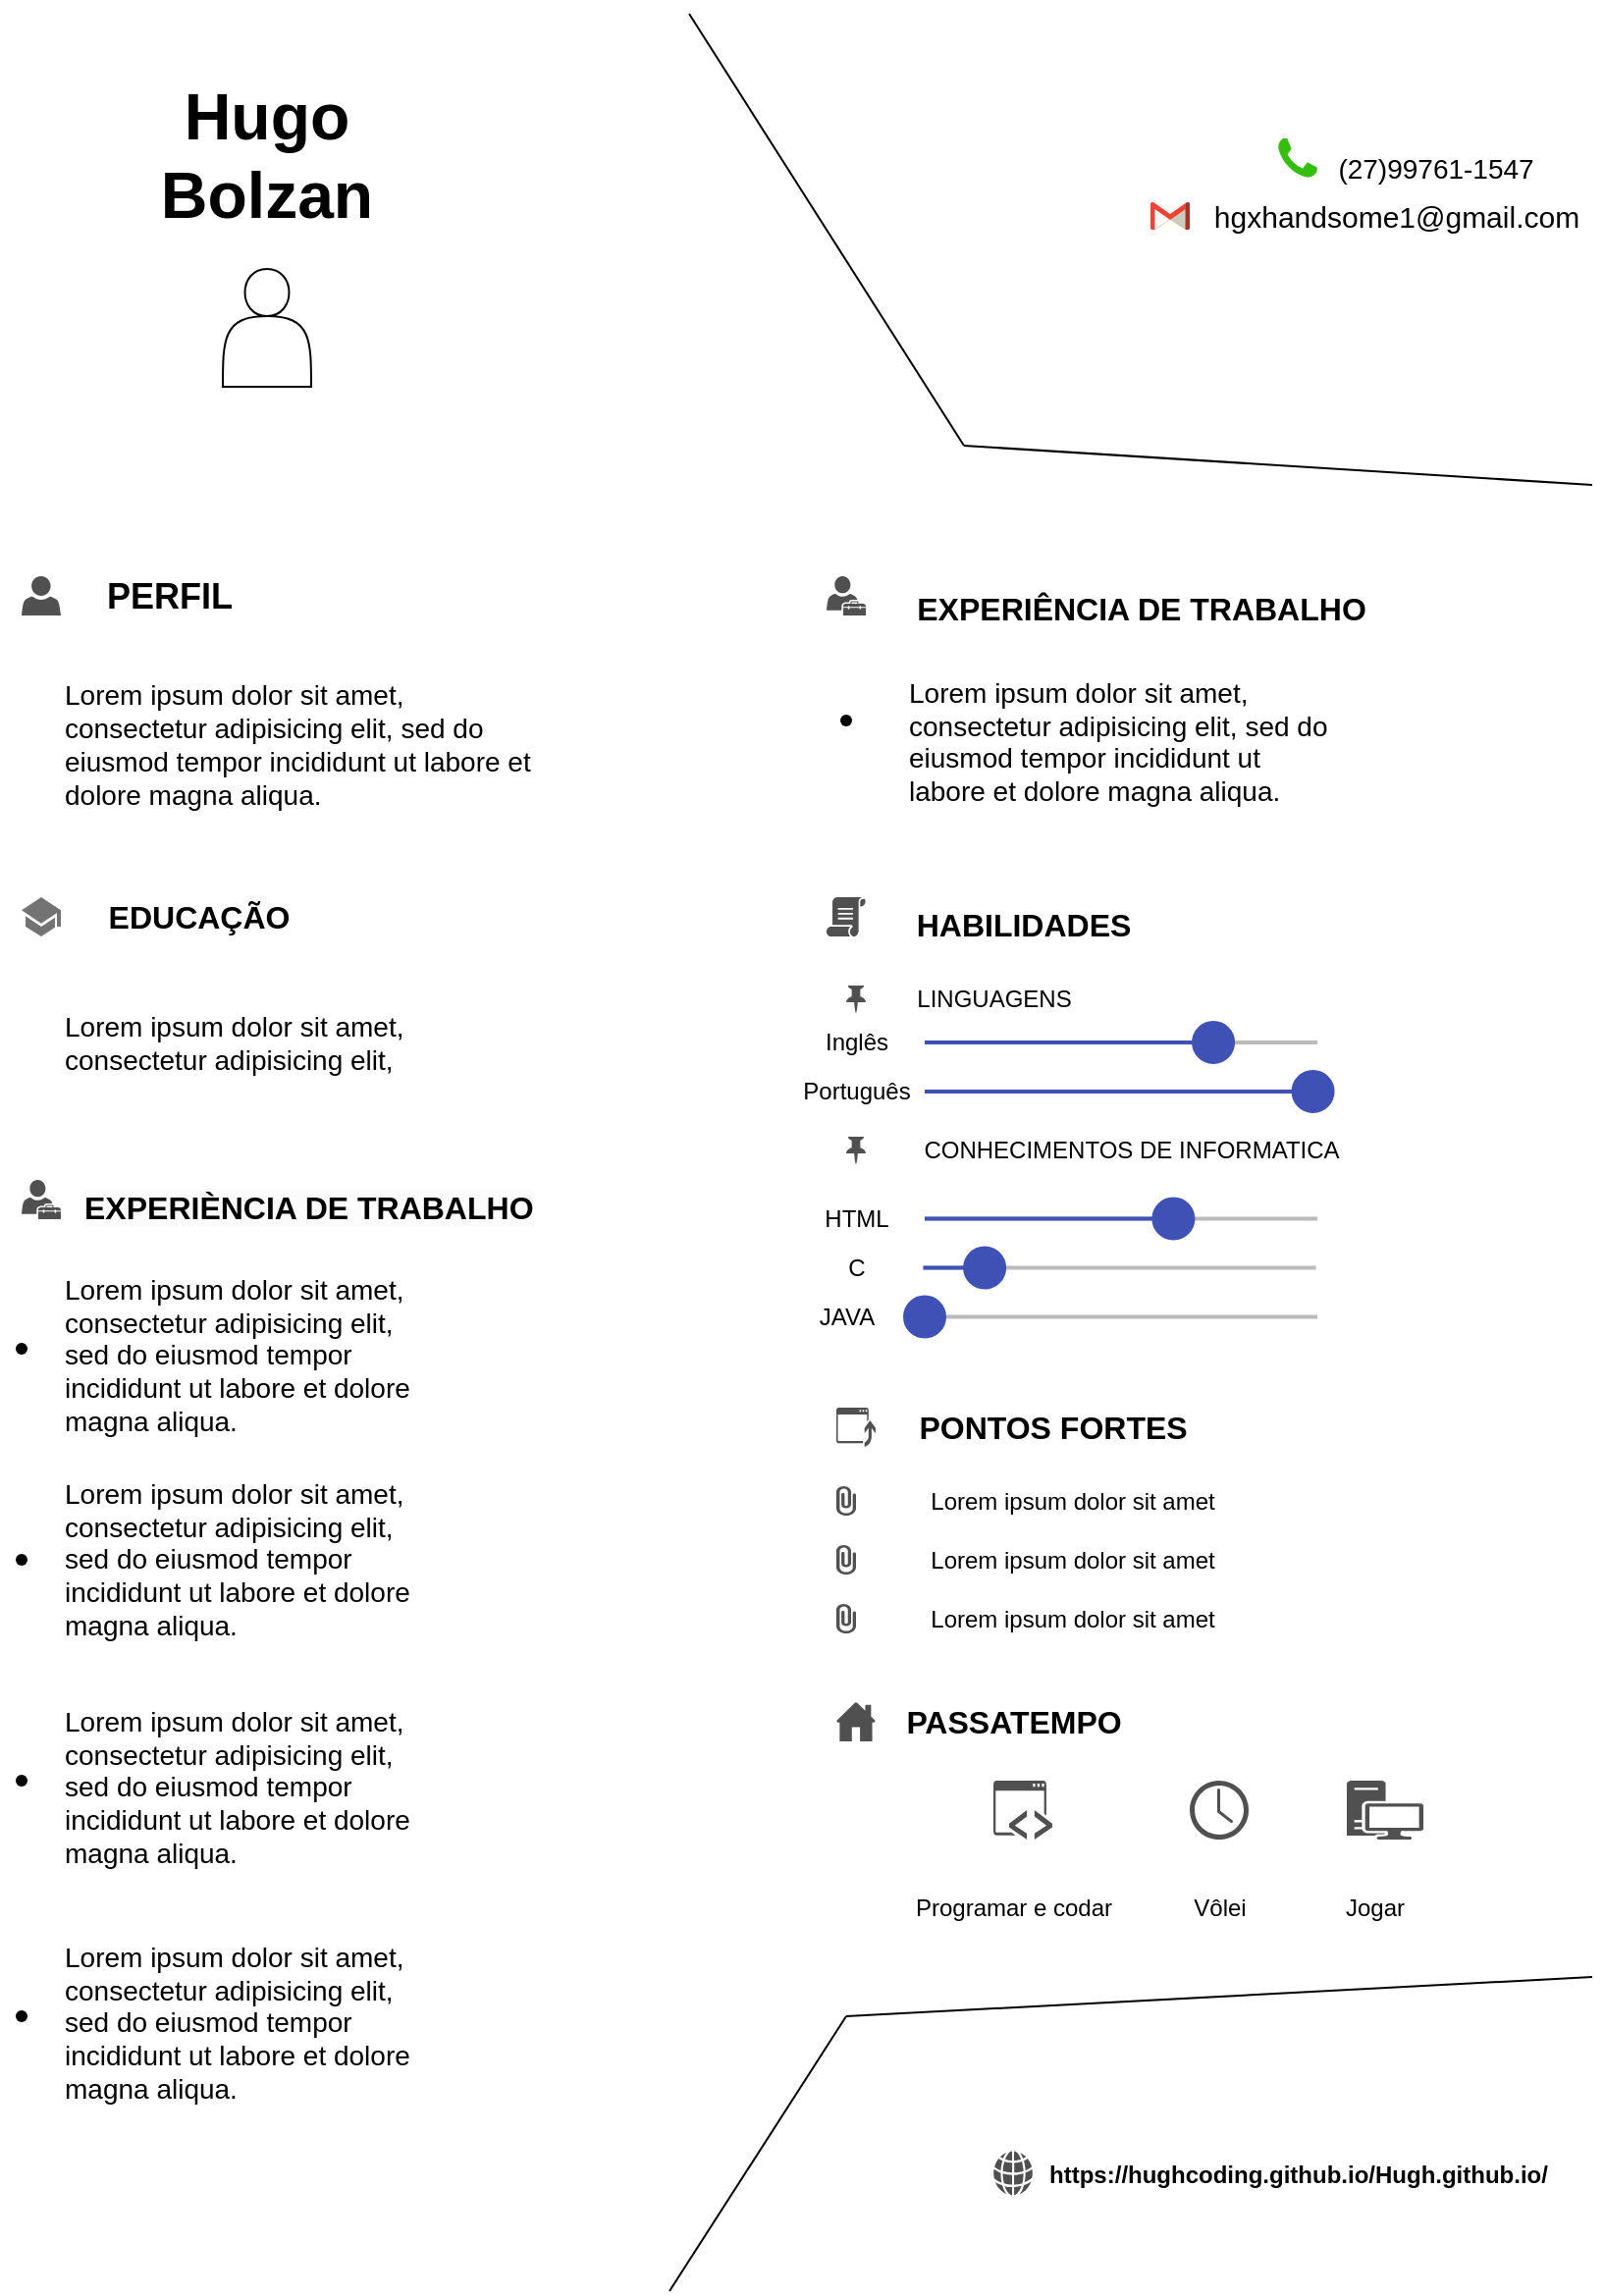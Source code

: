 <mxfile version="24.0.5" type="github">
  <diagram name="Página-1" id="OtJdkd_mgUjUleAWCbfk">
    <mxGraphModel dx="1335" dy="4261" grid="1" gridSize="10" guides="1" tooltips="1" connect="1" arrows="1" fold="1" page="1" pageScale="1" pageWidth="827" pageHeight="1169" math="0" shadow="0">
      <root>
        <mxCell id="0" />
        <mxCell id="1" parent="0" />
        <mxCell id="7JBt_EFhGPmMdVdtHZGK-6" value="&lt;h1 style=&quot;font-size: 33px;&quot;&gt;Hugo Bolzan&lt;/h1&gt;" style="text;align=center;verticalAlign=middle;whiteSpace=wrap;rounded=0;html=1;horizontal=1;" vertex="1" parent="1">
          <mxGeometry x="80" y="-3507" width="130" height="157" as="geometry" />
        </mxCell>
        <mxCell id="7JBt_EFhGPmMdVdtHZGK-13" value="" style="shape=actor;whiteSpace=wrap;html=1;" vertex="1" parent="1">
          <mxGeometry x="122.5" y="-3370" width="45" height="60" as="geometry" />
        </mxCell>
        <mxCell id="7JBt_EFhGPmMdVdtHZGK-21" value="" style="endArrow=none;html=1;rounded=0;" edge="1" parent="1">
          <mxGeometry width="50" height="50" relative="1" as="geometry">
            <mxPoint x="500" y="-3280" as="sourcePoint" />
            <mxPoint x="820" y="-3260" as="targetPoint" />
          </mxGeometry>
        </mxCell>
        <mxCell id="7JBt_EFhGPmMdVdtHZGK-23" value="" style="endArrow=none;html=1;rounded=0;" edge="1" parent="1">
          <mxGeometry width="50" height="50" relative="1" as="geometry">
            <mxPoint x="360" y="-3500" as="sourcePoint" />
            <mxPoint x="500" y="-3280" as="targetPoint" />
          </mxGeometry>
        </mxCell>
        <mxCell id="7JBt_EFhGPmMdVdtHZGK-24" value="(27)99761-1547" style="text;html=1;align=center;verticalAlign=middle;resizable=0;points=[];autosize=1;strokeColor=none;fillColor=none;fontSize=14;" vertex="1" parent="1">
          <mxGeometry x="680" y="-3436.5" width="120" height="30" as="geometry" />
        </mxCell>
        <mxCell id="7JBt_EFhGPmMdVdtHZGK-26" value="&lt;font style=&quot;font-size: 15px;&quot;&gt;hgxhandsome1@gmail.com&lt;/font&gt;" style="text;html=1;align=center;verticalAlign=middle;resizable=0;points=[];autosize=1;strokeColor=none;fillColor=none;" vertex="1" parent="1">
          <mxGeometry x="615" y="-3412" width="210" height="30" as="geometry" />
        </mxCell>
        <mxCell id="7JBt_EFhGPmMdVdtHZGK-28" value="" style="endArrow=none;html=1;rounded=0;" edge="1" parent="1">
          <mxGeometry width="50" height="50" relative="1" as="geometry">
            <mxPoint x="350" y="-2340" as="sourcePoint" />
            <mxPoint x="440" y="-2480" as="targetPoint" />
            <Array as="points" />
          </mxGeometry>
        </mxCell>
        <mxCell id="7JBt_EFhGPmMdVdtHZGK-29" value="" style="endArrow=none;html=1;rounded=0;" edge="1" parent="1">
          <mxGeometry width="50" height="50" relative="1" as="geometry">
            <mxPoint x="440" y="-2480" as="sourcePoint" />
            <mxPoint x="820" y="-2500" as="targetPoint" />
          </mxGeometry>
        </mxCell>
        <mxCell id="7JBt_EFhGPmMdVdtHZGK-30" value="&lt;h3 style=&quot;font-size: 19px;&quot;&gt;&lt;font style=&quot;font-size: 18px;&quot;&gt;PERFIL&lt;/font&gt;&lt;/h3&gt;" style="text;html=1;align=center;verticalAlign=middle;resizable=0;points=[];autosize=1;strokeColor=none;fillColor=none;fontSize=19;" vertex="1" parent="1">
          <mxGeometry x="50" y="-3238.5" width="90" height="70" as="geometry" />
        </mxCell>
        <mxCell id="7JBt_EFhGPmMdVdtHZGK-39" value="&lt;h1 style=&quot;margin-top: 0px; font-size: 14px;&quot;&gt;&lt;span style=&quot;background-color: initial; font-size: 14px; font-weight: normal;&quot;&gt;Lorem ipsum dolor sit amet, consectetur adipisicing elit, sed do eiusmod tempor incididunt ut labore et dolore magna aliqua.&lt;/span&gt;&lt;br style=&quot;font-size: 14px;&quot;&gt;&lt;/h1&gt;" style="text;html=1;whiteSpace=wrap;overflow=hidden;rounded=0;verticalAlign=middle;align=left;fontSize=14;" vertex="1" parent="1">
          <mxGeometry x="40" y="-3183.5" width="250" height="120" as="geometry" />
        </mxCell>
        <mxCell id="7JBt_EFhGPmMdVdtHZGK-45" value="" style="html=1;dashed=0;aspect=fixed;verticalLabelPosition=bottom;verticalAlign=top;align=center;shape=mxgraph.gmdl.education;strokeColor=none;fillColor=#737373;shadow=0;sketch=0;" vertex="1" parent="1">
          <mxGeometry x="20" y="-3050" width="20" height="20" as="geometry" />
        </mxCell>
        <mxCell id="7JBt_EFhGPmMdVdtHZGK-46" value="&lt;h3&gt;&lt;font style=&quot;font-size: 16px;&quot;&gt;EDUCAÇÃO&lt;/font&gt;&lt;/h3&gt;" style="text;html=1;align=center;verticalAlign=middle;resizable=0;points=[];autosize=1;strokeColor=none;fillColor=none;" vertex="1" parent="1">
          <mxGeometry x="50" y="-3070" width="120" height="60" as="geometry" />
        </mxCell>
        <mxCell id="7JBt_EFhGPmMdVdtHZGK-48" value="&lt;h4 style=&quot;line-height: 100%;&quot;&gt;&lt;span style=&quot;background-color: initial;&quot;&gt;&lt;font style=&quot;font-size: 12px;&quot;&gt;https://hughcoding.github.io/Hugh.github.io/&lt;/font&gt;&lt;/span&gt;&lt;/h4&gt;" style="text;html=1;align=center;verticalAlign=middle;resizable=0;points=[];autosize=1;strokeColor=none;fillColor=none;fontSize=13;" vertex="1" parent="1">
          <mxGeometry x="530" y="-2430" width="280" height="60" as="geometry" />
        </mxCell>
        <mxCell id="7JBt_EFhGPmMdVdtHZGK-51" value="" style="dashed=0;outlineConnect=0;html=1;align=center;labelPosition=center;verticalLabelPosition=bottom;verticalAlign=top;shape=mxgraph.weblogos.gmail" vertex="1" parent="1">
          <mxGeometry x="595" y="-3404" width="20" height="14" as="geometry" />
        </mxCell>
        <mxCell id="7JBt_EFhGPmMdVdtHZGK-52" value="" style="dashed=0;outlineConnect=0;html=1;align=center;labelPosition=center;verticalLabelPosition=bottom;verticalAlign=top;shape=mxgraph.weblogos.phone;fillColor=#36BE0F;strokeColor=none" vertex="1" parent="1">
          <mxGeometry x="660" y="-3436.5" width="20" height="20" as="geometry" />
        </mxCell>
        <mxCell id="7JBt_EFhGPmMdVdtHZGK-54" value="&lt;h1 style=&quot;margin-top: 0px; font-size: 14px;&quot;&gt;&lt;br style=&quot;font-size: 14px;&quot;&gt;&lt;/h1&gt;&lt;p style=&quot;font-size: 14px;&quot;&gt;Lorem ipsum dolor sit amet, consectetur adipisicing elit,&lt;/p&gt;" style="text;html=1;whiteSpace=wrap;overflow=hidden;rounded=0;fontSize=14;" vertex="1" parent="1">
          <mxGeometry x="40" y="-3030" width="250" height="110" as="geometry" />
        </mxCell>
        <mxCell id="7JBt_EFhGPmMdVdtHZGK-55" value="" style="sketch=0;pointerEvents=1;shadow=0;dashed=0;html=1;strokeColor=none;fillColor=#505050;labelPosition=center;verticalLabelPosition=bottom;verticalAlign=top;outlineConnect=0;align=center;shape=mxgraph.office.concepts.globe_internet;fontSize=6;" vertex="1" parent="1">
          <mxGeometry x="515" y="-2411.25" width="20" height="22.5" as="geometry" />
        </mxCell>
        <mxCell id="7JBt_EFhGPmMdVdtHZGK-59" value="" style="sketch=0;pointerEvents=1;shadow=0;dashed=0;html=1;strokeColor=none;fillColor=#505050;labelPosition=center;verticalLabelPosition=bottom;verticalAlign=top;outlineConnect=0;align=center;shape=mxgraph.office.users.user;" vertex="1" parent="1">
          <mxGeometry x="20" y="-3213.5" width="20" height="20" as="geometry" />
        </mxCell>
        <mxCell id="7JBt_EFhGPmMdVdtHZGK-61" value="" style="sketch=0;pointerEvents=1;shadow=0;dashed=0;html=1;strokeColor=none;fillColor=#505050;labelPosition=center;verticalLabelPosition=bottom;verticalAlign=top;outlineConnect=0;align=center;shape=mxgraph.office.users.tenant_admin;" vertex="1" parent="1">
          <mxGeometry x="430" y="-3213.5" width="20" height="20" as="geometry" />
        </mxCell>
        <mxCell id="7JBt_EFhGPmMdVdtHZGK-62" value="&lt;h3 style=&quot;font-size: 16px;&quot;&gt;EXPERIÊNCIA DE TRABALHO&lt;/h3&gt;" style="text;html=1;align=center;verticalAlign=middle;resizable=0;points=[];autosize=1;strokeColor=none;fillColor=none;fontSize=16;" vertex="1" parent="1">
          <mxGeometry x="465" y="-3227" width="250" height="60" as="geometry" />
        </mxCell>
        <mxCell id="7JBt_EFhGPmMdVdtHZGK-64" value="" style="sketch=0;pointerEvents=1;shadow=0;dashed=0;html=1;strokeColor=none;fillColor=#505050;labelPosition=center;verticalLabelPosition=bottom;verticalAlign=top;outlineConnect=0;align=center;shape=mxgraph.office.concepts.script;" vertex="1" parent="1">
          <mxGeometry x="430" y="-3050" width="20" height="20" as="geometry" />
        </mxCell>
        <mxCell id="7JBt_EFhGPmMdVdtHZGK-66" value="&lt;h1 style=&quot;margin-top: 0px; font-size: 14px;&quot;&gt;&lt;br style=&quot;font-size: 14px;&quot;&gt;&lt;/h1&gt;&lt;p style=&quot;font-size: 14px;&quot;&gt;Lorem ipsum dolor sit amet, consectetur adipisicing elit, sed do eiusmod tempor incididunt ut labore et dolore magna aliqua.&lt;/p&gt;" style="text;html=1;whiteSpace=wrap;overflow=hidden;rounded=0;fontSize=14;" vertex="1" parent="1">
          <mxGeometry x="470" y="-3200" width="218.5" height="120" as="geometry" />
        </mxCell>
        <mxCell id="7JBt_EFhGPmMdVdtHZGK-67" value="" style="shape=waypoint;sketch=0;fillStyle=solid;size=6;pointerEvents=1;points=[];fillColor=none;resizable=0;rotatable=0;perimeter=centerPerimeter;snapToPoint=1;" vertex="1" parent="1">
          <mxGeometry x="430" y="-3150" width="20" height="20" as="geometry" />
        </mxCell>
        <mxCell id="7JBt_EFhGPmMdVdtHZGK-68" value="&lt;h3&gt;&lt;font style=&quot;font-size: 16px;&quot;&gt;HABILIDADES&lt;/font&gt;&lt;/h3&gt;" style="text;html=1;align=center;verticalAlign=middle;resizable=0;points=[];autosize=1;strokeColor=none;fillColor=none;" vertex="1" parent="1">
          <mxGeometry x="465" y="-3066.25" width="130" height="60" as="geometry" />
        </mxCell>
        <mxCell id="7JBt_EFhGPmMdVdtHZGK-74" value="" style="dashed=0;verticalLabelPosition=bottom;verticalAlign=top;align=center;shape=mxgraph.gmdl.slider2;barPos=73.52;strokeColor=#3F51B5;opacity=100;strokeWidth=2;fillColor=#3F51B5;handleSize=20;shadow=0;html=1;" vertex="1" parent="1">
          <mxGeometry x="480" y="-2986" width="200" height="20" as="geometry" />
        </mxCell>
        <mxCell id="7JBt_EFhGPmMdVdtHZGK-77" value="LINGUAGENS" style="text;html=1;align=center;verticalAlign=middle;resizable=0;points=[];autosize=1;strokeColor=none;fillColor=none;" vertex="1" parent="1">
          <mxGeometry x="465" y="-3013" width="100" height="30" as="geometry" />
        </mxCell>
        <mxCell id="7JBt_EFhGPmMdVdtHZGK-83" value="" style="sketch=0;pointerEvents=1;shadow=0;dashed=0;html=1;strokeColor=none;fillColor=#505050;labelPosition=center;verticalLabelPosition=bottom;verticalAlign=top;outlineConnect=0;align=center;shape=mxgraph.office.concepts.pin;" vertex="1" parent="1">
          <mxGeometry x="440" y="-3005" width="10" height="14" as="geometry" />
        </mxCell>
        <mxCell id="7JBt_EFhGPmMdVdtHZGK-84" value="Inglês" style="text;html=1;align=center;verticalAlign=middle;resizable=0;points=[];autosize=1;strokeColor=none;fillColor=none;" vertex="1" parent="1">
          <mxGeometry x="415" y="-2991" width="60" height="30" as="geometry" />
        </mxCell>
        <mxCell id="7JBt_EFhGPmMdVdtHZGK-85" value="Português" style="text;html=1;align=center;verticalAlign=middle;resizable=0;points=[];autosize=1;strokeColor=none;fillColor=none;" vertex="1" parent="1">
          <mxGeometry x="405" y="-2966" width="80" height="30" as="geometry" />
        </mxCell>
        <mxCell id="7JBt_EFhGPmMdVdtHZGK-87" value="" style="dashed=0;verticalLabelPosition=bottom;verticalAlign=top;align=center;shape=mxgraph.gmdl.slider2;barPos=98.89;strokeColor=#3F51B5;opacity=100;strokeWidth=2;fillColor=#3F51B5;handleSize=20;shadow=0;html=1;" vertex="1" parent="1">
          <mxGeometry x="480" y="-2961" width="200" height="20" as="geometry" />
        </mxCell>
        <mxCell id="7JBt_EFhGPmMdVdtHZGK-89" value="CONHECIMENTOS DE INFORMATICA" style="text;html=1;align=center;verticalAlign=middle;resizable=0;points=[];autosize=1;strokeColor=none;fillColor=none;" vertex="1" parent="1">
          <mxGeometry x="470" y="-2936" width="230" height="30" as="geometry" />
        </mxCell>
        <mxCell id="7JBt_EFhGPmMdVdtHZGK-91" value="" style="sketch=0;pointerEvents=1;shadow=0;dashed=0;html=1;strokeColor=none;fillColor=#505050;labelPosition=center;verticalLabelPosition=bottom;verticalAlign=top;outlineConnect=0;align=center;shape=mxgraph.office.concepts.pin;" vertex="1" parent="1">
          <mxGeometry x="440" y="-2928" width="10" height="14" as="geometry" />
        </mxCell>
        <mxCell id="7JBt_EFhGPmMdVdtHZGK-93" value="" style="dashed=0;verticalLabelPosition=bottom;verticalAlign=top;align=center;shape=mxgraph.gmdl.slider2;barPos=63.34;strokeColor=#3F51B5;opacity=100;strokeWidth=2;fillColor=#3F51B5;handleSize=20;shadow=0;html=1;" vertex="1" parent="1">
          <mxGeometry x="480" y="-2896.25" width="200" height="20" as="geometry" />
        </mxCell>
        <mxCell id="7JBt_EFhGPmMdVdtHZGK-94" value="HTML" style="text;html=1;align=center;verticalAlign=middle;resizable=0;points=[];autosize=1;strokeColor=none;fillColor=none;" vertex="1" parent="1">
          <mxGeometry x="415" y="-2901.25" width="60" height="30" as="geometry" />
        </mxCell>
        <mxCell id="7JBt_EFhGPmMdVdtHZGK-95" value="C" style="text;html=1;align=center;verticalAlign=middle;resizable=0;points=[];autosize=1;strokeColor=none;fillColor=none;" vertex="1" parent="1">
          <mxGeometry x="430" y="-2876" width="30" height="30" as="geometry" />
        </mxCell>
        <mxCell id="7JBt_EFhGPmMdVdtHZGK-96" value="JAVA" style="text;html=1;align=center;verticalAlign=middle;resizable=0;points=[];autosize=1;strokeColor=none;fillColor=none;" vertex="1" parent="1">
          <mxGeometry x="415" y="-2851.25" width="50" height="30" as="geometry" />
        </mxCell>
        <mxCell id="7JBt_EFhGPmMdVdtHZGK-97" value="" style="dashed=0;verticalLabelPosition=bottom;verticalAlign=top;align=center;shape=mxgraph.gmdl.slider2;barPos=15.65;strokeColor=#3F51B5;opacity=100;strokeWidth=2;fillColor=#3F51B5;handleSize=20;shadow=0;html=1;" vertex="1" parent="1">
          <mxGeometry x="479.25" y="-2871.25" width="200" height="20" as="geometry" />
        </mxCell>
        <mxCell id="7JBt_EFhGPmMdVdtHZGK-98" value="" style="dashed=0;verticalLabelPosition=bottom;verticalAlign=top;align=center;shape=mxgraph.gmdl.slider2;barPos=0;strokeColor=#3F51B5;opacity=100;strokeWidth=2;fillColor=#3F51B5;handleSize=20;shadow=0;html=1;" vertex="1" parent="1">
          <mxGeometry x="480" y="-2846.25" width="200" height="20" as="geometry" />
        </mxCell>
        <mxCell id="7JBt_EFhGPmMdVdtHZGK-99" value="" style="sketch=0;pointerEvents=1;shadow=0;dashed=0;html=1;strokeColor=none;fillColor=#505050;labelPosition=center;verticalLabelPosition=bottom;verticalAlign=top;outlineConnect=0;align=center;shape=mxgraph.office.concepts.upgrade_application;" vertex="1" parent="1">
          <mxGeometry x="435" y="-2790" width="20" height="20" as="geometry" />
        </mxCell>
        <mxCell id="7JBt_EFhGPmMdVdtHZGK-102" value="&lt;h3&gt;&lt;font style=&quot;font-size: 16px;&quot;&gt;PONTOS FORTES&lt;/font&gt;&lt;/h3&gt;" style="text;html=1;align=center;verticalAlign=middle;resizable=0;points=[];autosize=1;strokeColor=none;fillColor=none;" vertex="1" parent="1">
          <mxGeometry x="465" y="-2810" width="160" height="60" as="geometry" />
        </mxCell>
        <mxCell id="7JBt_EFhGPmMdVdtHZGK-103" value="" style="sketch=0;pointerEvents=1;shadow=0;dashed=0;html=1;strokeColor=none;fillColor=#505050;labelPosition=center;verticalLabelPosition=bottom;verticalAlign=top;outlineConnect=0;align=center;shape=mxgraph.office.concepts.attachment;" vertex="1" parent="1">
          <mxGeometry x="435" y="-2750" width="10" height="15" as="geometry" />
        </mxCell>
        <mxCell id="7JBt_EFhGPmMdVdtHZGK-104" value="" style="sketch=0;pointerEvents=1;shadow=0;dashed=0;html=1;strokeColor=none;fillColor=#505050;labelPosition=center;verticalLabelPosition=bottom;verticalAlign=top;outlineConnect=0;align=center;shape=mxgraph.office.concepts.attachment;" vertex="1" parent="1">
          <mxGeometry x="435" y="-2690" width="10" height="15" as="geometry" />
        </mxCell>
        <mxCell id="7JBt_EFhGPmMdVdtHZGK-105" value="" style="sketch=0;pointerEvents=1;shadow=0;dashed=0;html=1;strokeColor=none;fillColor=#505050;labelPosition=center;verticalLabelPosition=bottom;verticalAlign=top;outlineConnect=0;align=center;shape=mxgraph.office.concepts.attachment;" vertex="1" parent="1">
          <mxGeometry x="435" y="-2720" width="10" height="15" as="geometry" />
        </mxCell>
        <mxCell id="7JBt_EFhGPmMdVdtHZGK-108" value="Lorem ipsum dolor sit amet" style="text;html=1;align=center;verticalAlign=middle;resizable=0;points=[];autosize=1;strokeColor=none;fillColor=none;" vertex="1" parent="1">
          <mxGeometry x="470" y="-2697.5" width="170" height="30" as="geometry" />
        </mxCell>
        <mxCell id="7JBt_EFhGPmMdVdtHZGK-109" value="Lorem ipsum dolor sit amet" style="text;html=1;align=center;verticalAlign=middle;resizable=0;points=[];autosize=1;strokeColor=none;fillColor=none;" vertex="1" parent="1">
          <mxGeometry x="470" y="-2727.5" width="170" height="30" as="geometry" />
        </mxCell>
        <mxCell id="7JBt_EFhGPmMdVdtHZGK-110" value="Lorem ipsum dolor sit amet" style="text;html=1;align=center;verticalAlign=middle;resizable=0;points=[];autosize=1;strokeColor=none;fillColor=none;" vertex="1" parent="1">
          <mxGeometry x="470" y="-2757.5" width="170" height="30" as="geometry" />
        </mxCell>
        <mxCell id="7JBt_EFhGPmMdVdtHZGK-111" value="" style="sketch=0;pointerEvents=1;shadow=0;dashed=0;html=1;strokeColor=none;fillColor=#505050;labelPosition=center;verticalLabelPosition=bottom;verticalAlign=top;outlineConnect=0;align=center;shape=mxgraph.office.concepts.home;" vertex="1" parent="1">
          <mxGeometry x="435" y="-2640" width="20" height="20" as="geometry" />
        </mxCell>
        <mxCell id="7JBt_EFhGPmMdVdtHZGK-112" value="&lt;h3&gt;&lt;font style=&quot;font-size: 16px;&quot;&gt;PASSATEMPO&lt;/font&gt;&lt;/h3&gt;" style="text;html=1;align=center;verticalAlign=middle;resizable=0;points=[];autosize=1;strokeColor=none;fillColor=none;" vertex="1" parent="1">
          <mxGeometry x="460" y="-2660" width="130" height="60" as="geometry" />
        </mxCell>
        <mxCell id="7JBt_EFhGPmMdVdtHZGK-113" value="" style="sketch=0;pointerEvents=1;shadow=0;dashed=0;html=1;strokeColor=none;fillColor=#505050;labelPosition=center;verticalLabelPosition=bottom;verticalAlign=top;outlineConnect=0;align=center;shape=mxgraph.office.concepts.application_hybrid;" vertex="1" parent="1">
          <mxGeometry x="515" y="-2600" width="30" height="30" as="geometry" />
        </mxCell>
        <mxCell id="7JBt_EFhGPmMdVdtHZGK-114" value="Programar e codar" style="text;html=1;align=center;verticalAlign=middle;resizable=0;points=[];autosize=1;strokeColor=none;fillColor=none;" vertex="1" parent="1">
          <mxGeometry x="465" y="-2550" width="120" height="30" as="geometry" />
        </mxCell>
        <mxCell id="7JBt_EFhGPmMdVdtHZGK-115" value="" style="sketch=0;pointerEvents=1;shadow=0;dashed=0;html=1;strokeColor=none;fillColor=#505050;labelPosition=center;verticalLabelPosition=bottom;verticalAlign=top;outlineConnect=0;align=center;shape=mxgraph.office.devices.workstation;" vertex="1" parent="1">
          <mxGeometry x="695" y="-2600" width="39" height="30" as="geometry" />
        </mxCell>
        <mxCell id="7JBt_EFhGPmMdVdtHZGK-116" value="" style="sketch=0;pointerEvents=1;shadow=0;dashed=0;html=1;strokeColor=none;fillColor=#505050;labelPosition=center;verticalLabelPosition=bottom;verticalAlign=top;outlineConnect=0;align=center;shape=mxgraph.office.concepts.clock;" vertex="1" parent="1">
          <mxGeometry x="615" y="-2600" width="30" height="30" as="geometry" />
        </mxCell>
        <mxCell id="7JBt_EFhGPmMdVdtHZGK-117" value="Vôlei" style="text;html=1;align=center;verticalAlign=middle;resizable=0;points=[];autosize=1;strokeColor=none;fillColor=none;" vertex="1" parent="1">
          <mxGeometry x="605" y="-2550" width="50" height="30" as="geometry" />
        </mxCell>
        <mxCell id="7JBt_EFhGPmMdVdtHZGK-118" value="Jogar" style="text;html=1;align=center;verticalAlign=middle;resizable=0;points=[];autosize=1;strokeColor=none;fillColor=none;" vertex="1" parent="1">
          <mxGeometry x="684" y="-2550" width="50" height="30" as="geometry" />
        </mxCell>
        <mxCell id="7JBt_EFhGPmMdVdtHZGK-119" value="" style="sketch=0;pointerEvents=1;shadow=0;dashed=0;html=1;strokeColor=none;fillColor=#505050;labelPosition=center;verticalLabelPosition=bottom;verticalAlign=top;outlineConnect=0;align=center;shape=mxgraph.office.users.tenant_admin;" vertex="1" parent="1">
          <mxGeometry x="20" y="-2906" width="20" height="20" as="geometry" />
        </mxCell>
        <mxCell id="7JBt_EFhGPmMdVdtHZGK-120" value="&lt;h3 style=&quot;color: rgb(0, 0, 0); font-family: Helvetica; font-style: normal; font-variant-ligatures: normal; font-variant-caps: normal; letter-spacing: normal; orphans: 2; text-align: center; text-indent: 0px; text-transform: none; widows: 2; word-spacing: 0px; -webkit-text-stroke-width: 0px; white-space: nowrap; background-color: rgb(251, 251, 251); text-decoration-thickness: initial; text-decoration-style: initial; text-decoration-color: initial;&quot;&gt;&lt;span style=&quot;font-size: 16px;&quot;&gt;EXPERIÈNCIA DE TRABALHO&lt;/span&gt;&lt;/h3&gt;" style="text;whiteSpace=wrap;html=1;" vertex="1" parent="1">
          <mxGeometry x="50" y="-2922" width="130" height="70" as="geometry" />
        </mxCell>
        <mxCell id="7JBt_EFhGPmMdVdtHZGK-123" value="&lt;h1 style=&quot;margin-top: 0px;&quot;&gt;&lt;br&gt;&lt;/h1&gt;&lt;p style=&quot;font-size: 14px;&quot;&gt;Lorem ipsum dolor sit amet, consectetur adipisicing elit, sed do eiusmod tempor incididunt ut labore et dolore magna aliqua.&lt;/p&gt;" style="text;html=1;whiteSpace=wrap;overflow=hidden;rounded=0;" vertex="1" parent="1">
          <mxGeometry x="40" y="-2910" width="180" height="140" as="geometry" />
        </mxCell>
        <mxCell id="7JBt_EFhGPmMdVdtHZGK-124" value="" style="shape=waypoint;sketch=0;fillStyle=solid;size=6;pointerEvents=1;points=[];fillColor=none;resizable=0;rotatable=0;perimeter=centerPerimeter;snapToPoint=1;" vertex="1" parent="1">
          <mxGeometry x="10" y="-2830" width="20" height="20" as="geometry" />
        </mxCell>
        <mxCell id="7JBt_EFhGPmMdVdtHZGK-125" value="" style="shape=waypoint;sketch=0;fillStyle=solid;size=6;pointerEvents=1;points=[];fillColor=none;resizable=0;rotatable=0;perimeter=centerPerimeter;snapToPoint=1;" vertex="1" parent="1">
          <mxGeometry x="10" y="-2722.5" width="20" height="20" as="geometry" />
        </mxCell>
        <mxCell id="7JBt_EFhGPmMdVdtHZGK-127" value="&lt;h1 style=&quot;margin-top: 0px;&quot;&gt;&lt;br&gt;&lt;/h1&gt;&lt;p style=&quot;font-size: 14px;&quot;&gt;Lorem ipsum dolor sit amet, consectetur adipisicing elit, sed do eiusmod tempor incididunt ut labore et dolore magna aliqua.&lt;/p&gt;" style="text;html=1;whiteSpace=wrap;overflow=hidden;rounded=0;" vertex="1" parent="1">
          <mxGeometry x="40" y="-2806.25" width="180" height="140" as="geometry" />
        </mxCell>
        <mxCell id="7JBt_EFhGPmMdVdtHZGK-128" value="" style="shape=waypoint;sketch=0;fillStyle=solid;size=6;pointerEvents=1;points=[];fillColor=none;resizable=0;rotatable=0;perimeter=centerPerimeter;snapToPoint=1;" vertex="1" parent="1">
          <mxGeometry x="10" y="-2610" width="20" height="20" as="geometry" />
        </mxCell>
        <mxCell id="7JBt_EFhGPmMdVdtHZGK-129" value="&lt;h1 style=&quot;margin-top: 0px;&quot;&gt;&lt;br&gt;&lt;/h1&gt;&lt;p style=&quot;font-size: 14px;&quot;&gt;Lorem ipsum dolor sit amet, consectetur adipisicing elit, sed do eiusmod tempor incididunt ut labore et dolore magna aliqua.&lt;/p&gt;" style="text;html=1;whiteSpace=wrap;overflow=hidden;rounded=0;" vertex="1" parent="1">
          <mxGeometry x="40" y="-2690" width="180" height="140" as="geometry" />
        </mxCell>
        <mxCell id="7JBt_EFhGPmMdVdtHZGK-130" value="" style="shape=waypoint;sketch=0;fillStyle=solid;size=6;pointerEvents=1;points=[];fillColor=none;resizable=0;rotatable=0;perimeter=centerPerimeter;snapToPoint=1;" vertex="1" parent="1">
          <mxGeometry x="10" y="-2490" width="20" height="20" as="geometry" />
        </mxCell>
        <mxCell id="7JBt_EFhGPmMdVdtHZGK-131" value="&lt;h1 style=&quot;margin-top: 0px;&quot;&gt;&lt;br&gt;&lt;/h1&gt;&lt;p style=&quot;font-size: 14px;&quot;&gt;Lorem ipsum dolor sit amet, consectetur adipisicing elit, sed do eiusmod tempor incididunt ut labore et dolore magna aliqua.&lt;/p&gt;" style="text;html=1;whiteSpace=wrap;overflow=hidden;rounded=0;" vertex="1" parent="1">
          <mxGeometry x="40" y="-2570" width="180" height="140" as="geometry" />
        </mxCell>
      </root>
    </mxGraphModel>
  </diagram>
</mxfile>
